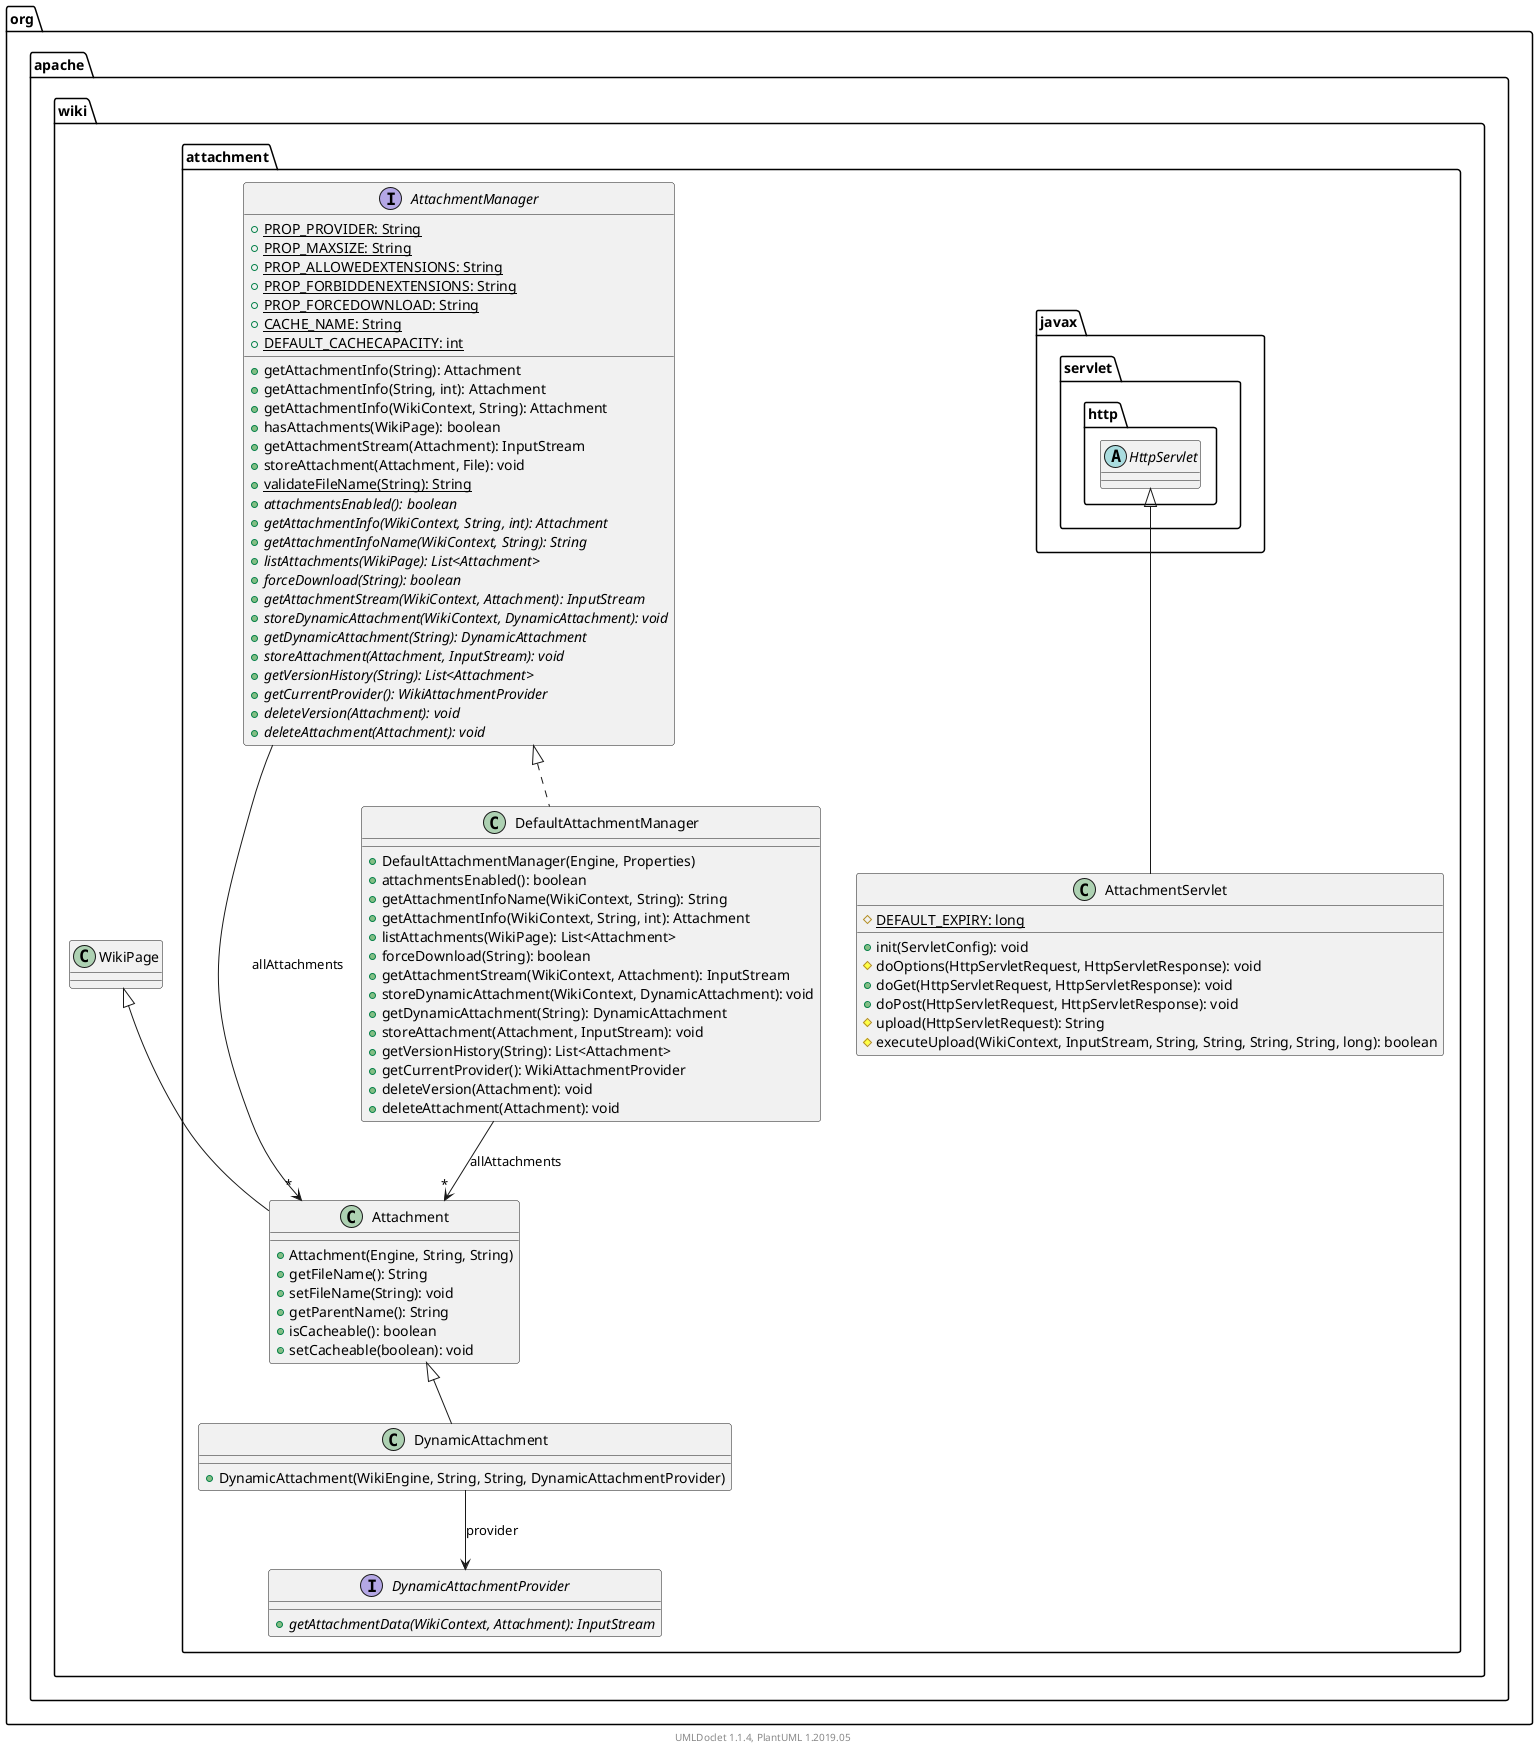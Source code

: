 @startuml

    namespace org.apache.wiki.attachment {

        class AttachmentServlet [[AttachmentServlet.html]] {
            {static} #DEFAULT_EXPIRY: long
            +init(ServletConfig): void
            #doOptions(HttpServletRequest, HttpServletResponse): void
            +doGet(HttpServletRequest, HttpServletResponse): void
            +doPost(HttpServletRequest, HttpServletResponse): void
            #upload(HttpServletRequest): String
            #executeUpload(WikiContext, InputStream, String, String, String, String, long): boolean
        }

        class DynamicAttachment [[DynamicAttachment.html]] {
            +DynamicAttachment(WikiEngine, String, String, DynamicAttachmentProvider)
        }

        class Attachment [[Attachment.html]] {
            +Attachment(Engine, String, String)
            +getFileName(): String
            +setFileName(String): void
            +getParentName(): String
            +isCacheable(): boolean
            +setCacheable(boolean): void
        }

        interface DynamicAttachmentProvider [[DynamicAttachmentProvider.html]] {
            {abstract} +getAttachmentData(WikiContext, Attachment): InputStream
        }

        class DefaultAttachmentManager [[DefaultAttachmentManager.html]] {
            +DefaultAttachmentManager(Engine, Properties)
            +attachmentsEnabled(): boolean
            +getAttachmentInfoName(WikiContext, String): String
            +getAttachmentInfo(WikiContext, String, int): Attachment
            +listAttachments(WikiPage): List<Attachment>
            +forceDownload(String): boolean
            +getAttachmentStream(WikiContext, Attachment): InputStream
            +storeDynamicAttachment(WikiContext, DynamicAttachment): void
            +getDynamicAttachment(String): DynamicAttachment
            +storeAttachment(Attachment, InputStream): void
            +getVersionHistory(String): List<Attachment>
            +getCurrentProvider(): WikiAttachmentProvider
            +deleteVersion(Attachment): void
            +deleteAttachment(Attachment): void
        }

        interface AttachmentManager [[AttachmentManager.html]] {
            {static} +PROP_PROVIDER: String
            {static} +PROP_MAXSIZE: String
            {static} +PROP_ALLOWEDEXTENSIONS: String
            {static} +PROP_FORBIDDENEXTENSIONS: String
            {static} +PROP_FORCEDOWNLOAD: String
            {static} +CACHE_NAME: String
            {static} +DEFAULT_CACHECAPACITY: int
            +getAttachmentInfo(String): Attachment
            +getAttachmentInfo(String, int): Attachment
            +getAttachmentInfo(WikiContext, String): Attachment
            +hasAttachments(WikiPage): boolean
            +getAttachmentStream(Attachment): InputStream
            +storeAttachment(Attachment, File): void
            {static} +validateFileName(String): String
            {abstract} +attachmentsEnabled(): boolean
            {abstract} +getAttachmentInfo(WikiContext, String, int): Attachment
            {abstract} +getAttachmentInfoName(WikiContext, String): String
            {abstract} +listAttachments(WikiPage): List<Attachment>
            {abstract} +forceDownload(String): boolean
            {abstract} +getAttachmentStream(WikiContext, Attachment): InputStream
            {abstract} +storeDynamicAttachment(WikiContext, DynamicAttachment): void
            {abstract} +getDynamicAttachment(String): DynamicAttachment
            {abstract} +storeAttachment(Attachment, InputStream): void
            {abstract} +getVersionHistory(String): List<Attachment>
            {abstract} +getCurrentProvider(): WikiAttachmentProvider
            {abstract} +deleteVersion(Attachment): void
            {abstract} +deleteAttachment(Attachment): void
        }

        abstract class javax.servlet.http.HttpServlet
        javax.servlet.http.HttpServlet <|-- AttachmentServlet

        Attachment <|-- DynamicAttachment

        class org.apache.wiki.WikiPage
        org.apache.wiki.WikiPage <|-- Attachment

        AttachmentManager <|.. DefaultAttachmentManager

        DynamicAttachment --> DynamicAttachmentProvider: provider

        DefaultAttachmentManager --> "*" Attachment: allAttachments

        AttachmentManager --> "*" Attachment: allAttachments

    }


    center footer UMLDoclet 1.1.4, PlantUML 1.2019.05
@enduml
